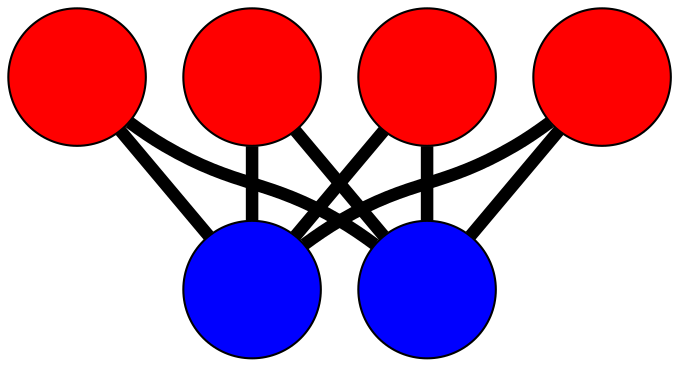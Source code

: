 graph G {
	graph [bb="-243.18,-235.44,242.85,235.73",
		overlap=false,
		sep=0.0,
		splines=true
	];
	node [color=black,
		fixedsize=true,
		fontname="Latin Modern Math",
		fontsize=42,
		height=.92,
		label="\N",
		penwidth=1,
		shape=circle,
		width=.92
	];
	edge [color=black,
		penwidth=6,
		style=bold
	];
	0	 [fillcolor=red,
		height=0.91667,
		label="",
		pos="-210.18,58.344",
		style=filled,
		width=0.91667];
	4	 [fillcolor=blue,
		height=0.91667,
		label="",
		pos="21.79,-36.73",
		style=filled,
		width=0.91667];
	0 -- 4	 [pos="-179.37,45.719 -134.88,27.484 -53.126,-6.0253 -8.7717,-24.205"];
	5	 [fillcolor=blue,
		height=0.91667,
		label="",
		pos="-21.796,37.277",
		style=filled,
		width=0.91667];
	0 -- 5	 [pos="-177.36,54.674 -143,50.831 -89.327,44.829 -54.865,40.975"];
	1	 [fillcolor=red,
		height=0.91667,
		label="",
		pos="-79.079,-202.44",
		style=filled,
		width=0.91667];
	1 -- 4	 [pos="-61.739,-173.95 -43.207,-143.51 -14.002,-95.529 4.5078,-65.121"];
	1 -- 5	 [pos="-71.353,-170.11 -60.39,-124.23 -40.436,-40.729 -29.49,5.0785"];
	2	 [fillcolor=red,
		height=0.91667,
		label="",
		pos="209.85,-59.188",
		style=filled,
		width=0.91667];
	2 -- 4	 [pos="176.67,-55.225 142.29,-51.12 88.901,-44.744 54.647,-40.654"];
	2 -- 5	 [pos="179.09,-46.378 134.66,-27.877 53.018,6.1227 8.7241,24.568"];
	3	 [fillcolor=red,
		height=0.91667,
		label="",
		pos="79.408,202.73",
		style=filled,
		width=0.91667];
	3 -- 4	 [pos="71.638,170.44 60.61,124.61 40.54,41.194 29.529,-4.5655"];
	3 -- 5	 [pos="62.011,174.29 43.417,143.89 14.115,95.987 -4.4559,65.625"];
}
